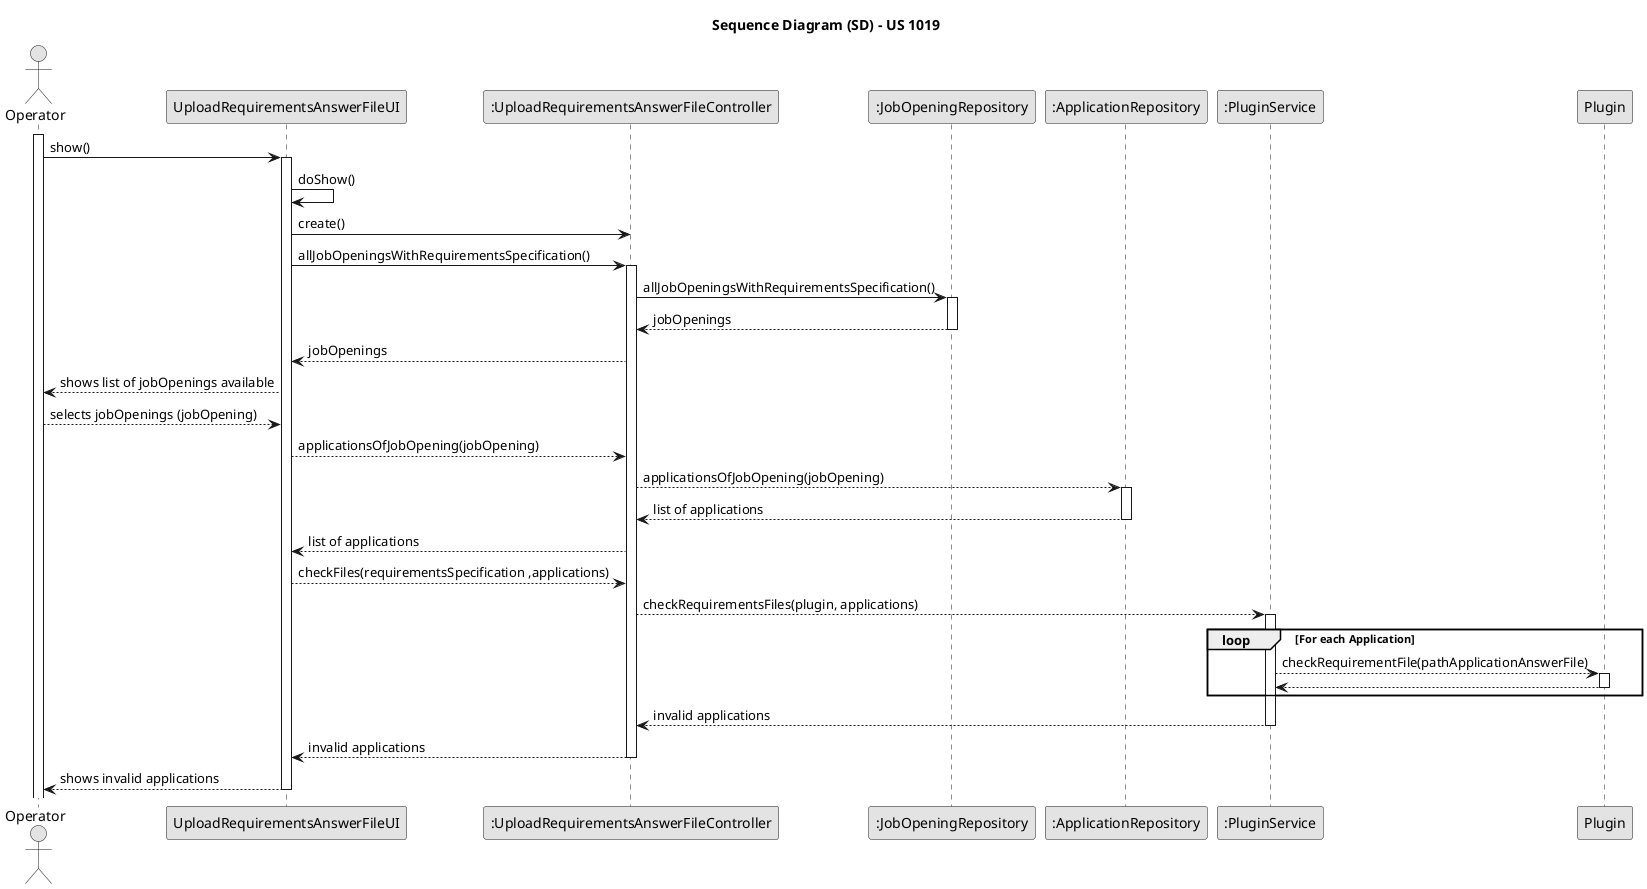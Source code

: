 @startuml
skinparam monochrome true
skinparam packageStyle rectangle
skinparam shadowing false

title Sequence Diagram (SD) - US 1019

actor "Operator" as User
participant "UploadRequirementsAnswerFileUI" as UI
participant ":UploadRequirementsAnswerFileController" as Controller
participant ":JobOpeningRepository" as JobRep
participant ":ApplicationRepository" as AppRep
participant ":PluginService" as PlSvc
participant "Plugin" as Plugin

activate User

User -> UI : show()

activate UI
UI -> UI : doShow()

UI -> Controller : create()

UI -> Controller : allJobOpeningsWithRequirementsSpecification()
activate Controller

Controller -> JobRep : allJobOpeningsWithRequirementsSpecification()
activate JobRep

JobRep --> Controller : jobOpenings
deactivate JobRep

Controller --> UI : jobOpenings

UI --> User : shows list of jobOpenings available

User --> UI : selects jobOpenings (jobOpening)

UI --> Controller :applicationsOfJobOpening(jobOpening)


Controller --> AppRep : applicationsOfJobOpening(jobOpening)
activate AppRep

AppRep --> Controller : list of applications
deactivate AppRep


Controller --> UI : list of applications

UI --> Controller : checkFiles(requirementsSpecification ,applications)

Controller --> PlSvc : checkRequirementsFiles(plugin, applications)
activate PlSvc

loop For each Application
PlSvc --> Plugin : checkRequirementFile(pathApplicationAnswerFile)
activate Plugin

Plugin --> PlSvc

deactivate Plugin
end

PlSvc --> Controller : invalid applications

deactivate PlSvc

Controller --> UI : invalid applications
deactivate Controller
UI --> User : shows invalid applications
deactivate UI

@enduml